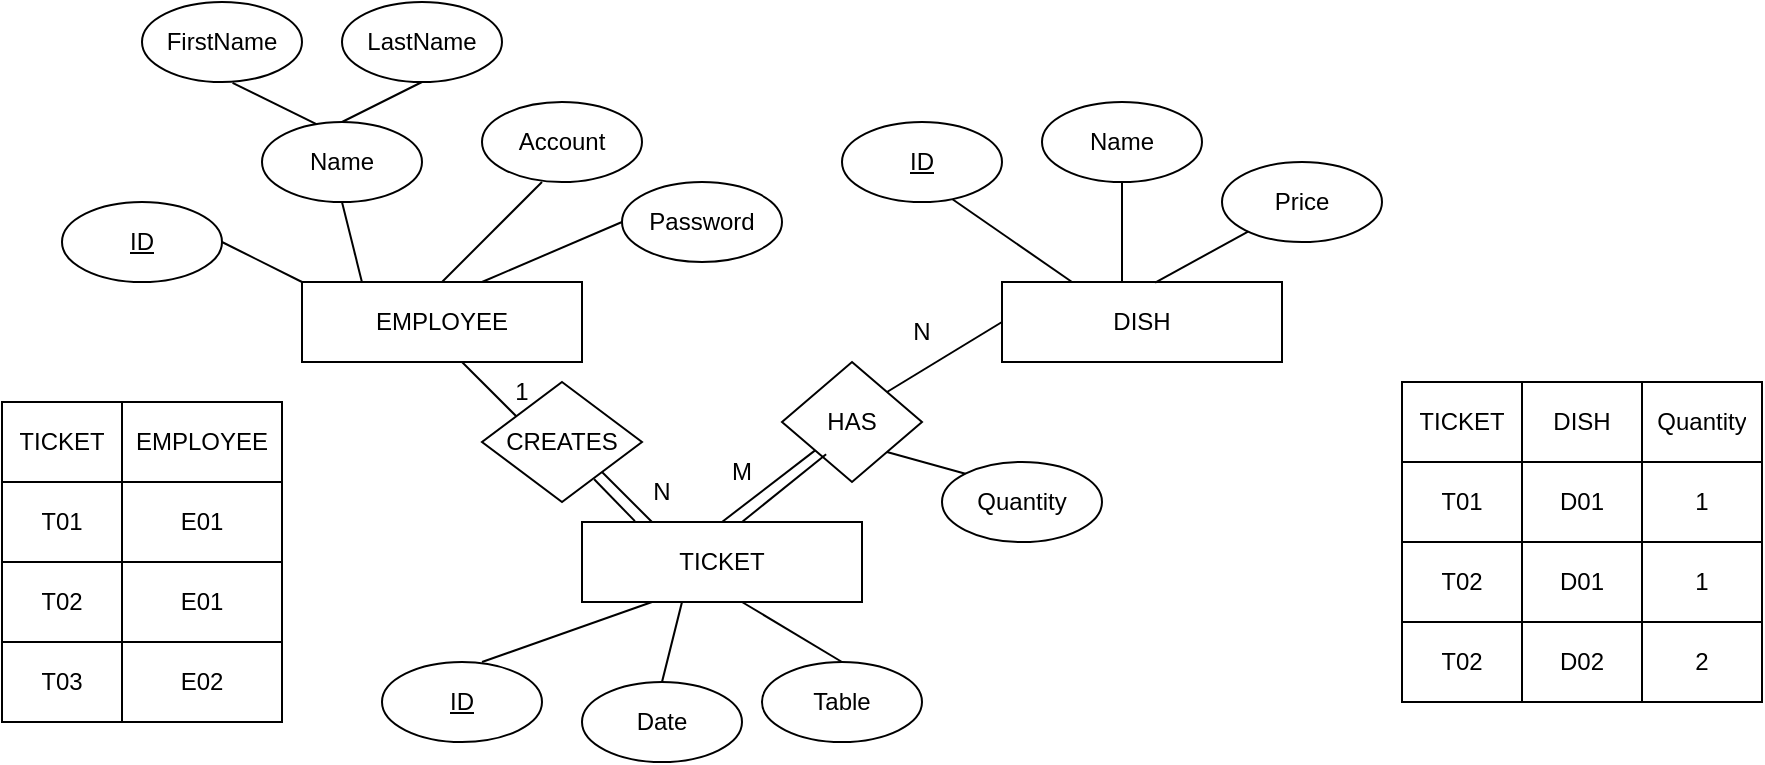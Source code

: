 <mxfile version="26.1.1">
  <diagram name="Page-1" id="6ZWaqXu2fVbRv8CdYbqU">
    <mxGraphModel dx="579" dy="378" grid="1" gridSize="10" guides="1" tooltips="1" connect="1" arrows="1" fold="1" page="1" pageScale="1" pageWidth="850" pageHeight="1100" math="0" shadow="0">
      <root>
        <mxCell id="0" />
        <mxCell id="1" parent="0" />
        <mxCell id="QpntnUD5pI2YXwMqomFo-1" value="EMPLOYEE" style="rounded=0;whiteSpace=wrap;html=1;" parent="1" vertex="1">
          <mxGeometry x="190" y="240" width="140" height="40" as="geometry" />
        </mxCell>
        <mxCell id="QpntnUD5pI2YXwMqomFo-2" value="&lt;u&gt;ID&lt;/u&gt;" style="ellipse;whiteSpace=wrap;html=1;" parent="1" vertex="1">
          <mxGeometry x="70" y="200" width="80" height="40" as="geometry" />
        </mxCell>
        <mxCell id="QpntnUD5pI2YXwMqomFo-3" value="Name" style="ellipse;whiteSpace=wrap;html=1;" parent="1" vertex="1">
          <mxGeometry x="170" y="160" width="80" height="40" as="geometry" />
        </mxCell>
        <mxCell id="QpntnUD5pI2YXwMqomFo-4" value="Account" style="ellipse;whiteSpace=wrap;html=1;" parent="1" vertex="1">
          <mxGeometry x="280" y="150" width="80" height="40" as="geometry" />
        </mxCell>
        <mxCell id="QpntnUD5pI2YXwMqomFo-5" value="Password" style="ellipse;whiteSpace=wrap;html=1;" parent="1" vertex="1">
          <mxGeometry x="350" y="190" width="80" height="40" as="geometry" />
        </mxCell>
        <mxCell id="QpntnUD5pI2YXwMqomFo-6" value="" style="endArrow=none;html=1;rounded=0;entryX=0;entryY=0;entryDx=0;entryDy=0;" parent="1" target="QpntnUD5pI2YXwMqomFo-1" edge="1">
          <mxGeometry width="50" height="50" relative="1" as="geometry">
            <mxPoint x="150" y="220" as="sourcePoint" />
            <mxPoint x="200" y="170" as="targetPoint" />
          </mxGeometry>
        </mxCell>
        <mxCell id="QpntnUD5pI2YXwMqomFo-7" value="" style="endArrow=none;html=1;rounded=0;exitX=0.214;exitY=0;exitDx=0;exitDy=0;exitPerimeter=0;entryX=0.5;entryY=1;entryDx=0;entryDy=0;" parent="1" source="QpntnUD5pI2YXwMqomFo-1" target="QpntnUD5pI2YXwMqomFo-3" edge="1">
          <mxGeometry width="50" height="50" relative="1" as="geometry">
            <mxPoint x="180" y="250" as="sourcePoint" />
            <mxPoint x="230" y="200" as="targetPoint" />
          </mxGeometry>
        </mxCell>
        <mxCell id="QpntnUD5pI2YXwMqomFo-8" value="" style="endArrow=none;html=1;rounded=0;" parent="1" edge="1">
          <mxGeometry width="50" height="50" relative="1" as="geometry">
            <mxPoint x="260" y="240" as="sourcePoint" />
            <mxPoint x="310" y="190" as="targetPoint" />
          </mxGeometry>
        </mxCell>
        <mxCell id="QpntnUD5pI2YXwMqomFo-9" value="" style="endArrow=none;html=1;rounded=0;" parent="1" edge="1">
          <mxGeometry width="50" height="50" relative="1" as="geometry">
            <mxPoint x="280" y="240" as="sourcePoint" />
            <mxPoint x="350" y="210" as="targetPoint" />
          </mxGeometry>
        </mxCell>
        <mxCell id="QpntnUD5pI2YXwMqomFo-11" value="FirstName" style="ellipse;whiteSpace=wrap;html=1;" parent="1" vertex="1">
          <mxGeometry x="110" y="100" width="80" height="40" as="geometry" />
        </mxCell>
        <mxCell id="QpntnUD5pI2YXwMqomFo-12" value="LastName" style="ellipse;whiteSpace=wrap;html=1;" parent="1" vertex="1">
          <mxGeometry x="210" y="100" width="80" height="40" as="geometry" />
        </mxCell>
        <mxCell id="QpntnUD5pI2YXwMqomFo-13" value="" style="endArrow=none;html=1;rounded=0;entryX=0.34;entryY=0.027;entryDx=0;entryDy=0;entryPerimeter=0;exitX=0.566;exitY=1.01;exitDx=0;exitDy=0;exitPerimeter=0;" parent="1" source="QpntnUD5pI2YXwMqomFo-11" target="QpntnUD5pI2YXwMqomFo-3" edge="1">
          <mxGeometry width="50" height="50" relative="1" as="geometry">
            <mxPoint x="150" y="150" as="sourcePoint" />
            <mxPoint x="190" y="170" as="targetPoint" />
          </mxGeometry>
        </mxCell>
        <mxCell id="QpntnUD5pI2YXwMqomFo-14" value="" style="endArrow=none;html=1;rounded=0;entryX=0.5;entryY=1;entryDx=0;entryDy=0;" parent="1" target="QpntnUD5pI2YXwMqomFo-12" edge="1">
          <mxGeometry width="50" height="50" relative="1" as="geometry">
            <mxPoint x="210" y="160" as="sourcePoint" />
            <mxPoint x="260" y="110" as="targetPoint" />
          </mxGeometry>
        </mxCell>
        <mxCell id="QpntnUD5pI2YXwMqomFo-15" value="DISH" style="rounded=0;whiteSpace=wrap;html=1;" parent="1" vertex="1">
          <mxGeometry x="540" y="240" width="140" height="40" as="geometry" />
        </mxCell>
        <mxCell id="QpntnUD5pI2YXwMqomFo-16" value="" style="endArrow=none;html=1;rounded=0;exitX=0.25;exitY=0;exitDx=0;exitDy=0;" parent="1" source="QpntnUD5pI2YXwMqomFo-15" edge="1">
          <mxGeometry width="50" height="50" relative="1" as="geometry">
            <mxPoint x="550" y="245" as="sourcePoint" />
            <mxPoint x="510" y="195" as="targetPoint" />
          </mxGeometry>
        </mxCell>
        <mxCell id="QpntnUD5pI2YXwMqomFo-17" value="Name" style="ellipse;whiteSpace=wrap;html=1;" parent="1" vertex="1">
          <mxGeometry x="560" y="150" width="80" height="40" as="geometry" />
        </mxCell>
        <mxCell id="QpntnUD5pI2YXwMqomFo-19" value="&lt;u&gt;ID&lt;/u&gt;" style="ellipse;whiteSpace=wrap;html=1;" parent="1" vertex="1">
          <mxGeometry x="460" y="160" width="80" height="40" as="geometry" />
        </mxCell>
        <mxCell id="QpntnUD5pI2YXwMqomFo-20" value="Price" style="ellipse;whiteSpace=wrap;html=1;" parent="1" vertex="1">
          <mxGeometry x="650" y="180" width="80" height="40" as="geometry" />
        </mxCell>
        <mxCell id="QpntnUD5pI2YXwMqomFo-26" value="" style="endArrow=none;html=1;rounded=0;exitX=0.547;exitY=0.008;exitDx=0;exitDy=0;exitPerimeter=0;" parent="1" source="QpntnUD5pI2YXwMqomFo-15" target="QpntnUD5pI2YXwMqomFo-20" edge="1">
          <mxGeometry width="50" height="50" relative="1" as="geometry">
            <mxPoint x="480" y="350" as="sourcePoint" />
            <mxPoint x="530" y="300" as="targetPoint" />
          </mxGeometry>
        </mxCell>
        <mxCell id="QpntnUD5pI2YXwMqomFo-27" value="" style="endArrow=none;html=1;rounded=0;exitX=0.5;exitY=1;exitDx=0;exitDy=0;" parent="1" source="QpntnUD5pI2YXwMqomFo-17" edge="1">
          <mxGeometry width="50" height="50" relative="1" as="geometry">
            <mxPoint x="360" y="350" as="sourcePoint" />
            <mxPoint x="600" y="240" as="targetPoint" />
          </mxGeometry>
        </mxCell>
        <mxCell id="Iayufhaot9XWMpGRf-z1-1" value="TICKET" style="rounded=0;whiteSpace=wrap;html=1;" parent="1" vertex="1">
          <mxGeometry x="330" y="360" width="140" height="40" as="geometry" />
        </mxCell>
        <mxCell id="Iayufhaot9XWMpGRf-z1-2" value="&lt;u&gt;ID&lt;/u&gt;" style="ellipse;whiteSpace=wrap;html=1;" parent="1" vertex="1">
          <mxGeometry x="230" y="430" width="80" height="40" as="geometry" />
        </mxCell>
        <mxCell id="Iayufhaot9XWMpGRf-z1-3" value="Date" style="ellipse;whiteSpace=wrap;html=1;" parent="1" vertex="1">
          <mxGeometry x="330" y="440" width="80" height="40" as="geometry" />
        </mxCell>
        <mxCell id="Iayufhaot9XWMpGRf-z1-4" value="Table" style="ellipse;whiteSpace=wrap;html=1;" parent="1" vertex="1">
          <mxGeometry x="420" y="430" width="80" height="40" as="geometry" />
        </mxCell>
        <mxCell id="yblOP6OBFSdtK_iXQyAF-1" value="" style="endArrow=none;html=1;rounded=0;entryX=0.25;entryY=1;entryDx=0;entryDy=0;" edge="1" parent="1" target="Iayufhaot9XWMpGRf-z1-1">
          <mxGeometry width="50" height="50" relative="1" as="geometry">
            <mxPoint x="280" y="430" as="sourcePoint" />
            <mxPoint x="330" y="380" as="targetPoint" />
          </mxGeometry>
        </mxCell>
        <mxCell id="yblOP6OBFSdtK_iXQyAF-3" value="Quantity" style="ellipse;whiteSpace=wrap;html=1;" vertex="1" parent="1">
          <mxGeometry x="510" y="330" width="80" height="40" as="geometry" />
        </mxCell>
        <mxCell id="yblOP6OBFSdtK_iXQyAF-4" value="" style="endArrow=none;html=1;rounded=0;exitX=0.5;exitY=0;exitDx=0;exitDy=0;" edge="1" parent="1" source="Iayufhaot9XWMpGRf-z1-3">
          <mxGeometry width="50" height="50" relative="1" as="geometry">
            <mxPoint x="330" y="450" as="sourcePoint" />
            <mxPoint x="380" y="400" as="targetPoint" />
          </mxGeometry>
        </mxCell>
        <mxCell id="yblOP6OBFSdtK_iXQyAF-5" value="" style="endArrow=none;html=1;rounded=0;exitX=0.5;exitY=0;exitDx=0;exitDy=0;" edge="1" parent="1" source="Iayufhaot9XWMpGRf-z1-4">
          <mxGeometry width="50" height="50" relative="1" as="geometry">
            <mxPoint x="360" y="450" as="sourcePoint" />
            <mxPoint x="410" y="400" as="targetPoint" />
          </mxGeometry>
        </mxCell>
        <mxCell id="yblOP6OBFSdtK_iXQyAF-6" value="" style="endArrow=none;html=1;rounded=0;exitX=0.5;exitY=0;exitDx=0;exitDy=0;" edge="1" parent="1" source="Iayufhaot9XWMpGRf-z1-1" target="yblOP6OBFSdtK_iXQyAF-7">
          <mxGeometry width="50" height="50" relative="1" as="geometry">
            <mxPoint x="420" y="340" as="sourcePoint" />
            <mxPoint x="470" y="290" as="targetPoint" />
          </mxGeometry>
        </mxCell>
        <mxCell id="yblOP6OBFSdtK_iXQyAF-7" value="HAS" style="rhombus;whiteSpace=wrap;html=1;" vertex="1" parent="1">
          <mxGeometry x="430" y="280" width="70" height="60" as="geometry" />
        </mxCell>
        <mxCell id="yblOP6OBFSdtK_iXQyAF-8" value="" style="endArrow=none;html=1;rounded=0;entryX=0;entryY=0.5;entryDx=0;entryDy=0;exitX=1;exitY=0;exitDx=0;exitDy=0;" edge="1" parent="1" source="yblOP6OBFSdtK_iXQyAF-7" target="QpntnUD5pI2YXwMqomFo-15">
          <mxGeometry width="50" height="50" relative="1" as="geometry">
            <mxPoint x="480" y="285" as="sourcePoint" />
            <mxPoint x="530" y="235" as="targetPoint" />
          </mxGeometry>
        </mxCell>
        <mxCell id="yblOP6OBFSdtK_iXQyAF-9" value="" style="shape=table;startSize=0;container=1;collapsible=0;childLayout=tableLayout;" vertex="1" parent="1">
          <mxGeometry x="740" y="290" width="180" height="160" as="geometry" />
        </mxCell>
        <mxCell id="yblOP6OBFSdtK_iXQyAF-10" value="" style="shape=tableRow;horizontal=0;startSize=0;swimlaneHead=0;swimlaneBody=0;strokeColor=inherit;top=0;left=0;bottom=0;right=0;collapsible=0;dropTarget=0;fillColor=none;points=[[0,0.5],[1,0.5]];portConstraint=eastwest;" vertex="1" parent="yblOP6OBFSdtK_iXQyAF-9">
          <mxGeometry width="180" height="40" as="geometry" />
        </mxCell>
        <mxCell id="yblOP6OBFSdtK_iXQyAF-11" value="TICKET" style="shape=partialRectangle;html=1;whiteSpace=wrap;connectable=0;strokeColor=inherit;overflow=hidden;fillColor=none;top=0;left=0;bottom=0;right=0;pointerEvents=1;" vertex="1" parent="yblOP6OBFSdtK_iXQyAF-10">
          <mxGeometry width="60" height="40" as="geometry">
            <mxRectangle width="60" height="40" as="alternateBounds" />
          </mxGeometry>
        </mxCell>
        <mxCell id="yblOP6OBFSdtK_iXQyAF-12" value="DISH" style="shape=partialRectangle;html=1;whiteSpace=wrap;connectable=0;strokeColor=inherit;overflow=hidden;fillColor=none;top=0;left=0;bottom=0;right=0;pointerEvents=1;" vertex="1" parent="yblOP6OBFSdtK_iXQyAF-10">
          <mxGeometry x="60" width="60" height="40" as="geometry">
            <mxRectangle width="60" height="40" as="alternateBounds" />
          </mxGeometry>
        </mxCell>
        <mxCell id="yblOP6OBFSdtK_iXQyAF-26" value="Quantity" style="shape=partialRectangle;html=1;whiteSpace=wrap;connectable=0;strokeColor=inherit;overflow=hidden;fillColor=none;top=0;left=0;bottom=0;right=0;pointerEvents=1;" vertex="1" parent="yblOP6OBFSdtK_iXQyAF-10">
          <mxGeometry x="120" width="60" height="40" as="geometry">
            <mxRectangle width="60" height="40" as="alternateBounds" />
          </mxGeometry>
        </mxCell>
        <mxCell id="yblOP6OBFSdtK_iXQyAF-13" value="" style="shape=tableRow;horizontal=0;startSize=0;swimlaneHead=0;swimlaneBody=0;strokeColor=inherit;top=0;left=0;bottom=0;right=0;collapsible=0;dropTarget=0;fillColor=none;points=[[0,0.5],[1,0.5]];portConstraint=eastwest;" vertex="1" parent="yblOP6OBFSdtK_iXQyAF-9">
          <mxGeometry y="40" width="180" height="40" as="geometry" />
        </mxCell>
        <mxCell id="yblOP6OBFSdtK_iXQyAF-14" value="T01" style="shape=partialRectangle;html=1;whiteSpace=wrap;connectable=0;strokeColor=inherit;overflow=hidden;fillColor=none;top=0;left=0;bottom=0;right=0;pointerEvents=1;" vertex="1" parent="yblOP6OBFSdtK_iXQyAF-13">
          <mxGeometry width="60" height="40" as="geometry">
            <mxRectangle width="60" height="40" as="alternateBounds" />
          </mxGeometry>
        </mxCell>
        <mxCell id="yblOP6OBFSdtK_iXQyAF-15" value="D01" style="shape=partialRectangle;html=1;whiteSpace=wrap;connectable=0;strokeColor=inherit;overflow=hidden;fillColor=none;top=0;left=0;bottom=0;right=0;pointerEvents=1;" vertex="1" parent="yblOP6OBFSdtK_iXQyAF-13">
          <mxGeometry x="60" width="60" height="40" as="geometry">
            <mxRectangle width="60" height="40" as="alternateBounds" />
          </mxGeometry>
        </mxCell>
        <mxCell id="yblOP6OBFSdtK_iXQyAF-27" value="1" style="shape=partialRectangle;html=1;whiteSpace=wrap;connectable=0;strokeColor=inherit;overflow=hidden;fillColor=none;top=0;left=0;bottom=0;right=0;pointerEvents=1;" vertex="1" parent="yblOP6OBFSdtK_iXQyAF-13">
          <mxGeometry x="120" width="60" height="40" as="geometry">
            <mxRectangle width="60" height="40" as="alternateBounds" />
          </mxGeometry>
        </mxCell>
        <mxCell id="yblOP6OBFSdtK_iXQyAF-19" style="shape=tableRow;horizontal=0;startSize=0;swimlaneHead=0;swimlaneBody=0;strokeColor=inherit;top=0;left=0;bottom=0;right=0;collapsible=0;dropTarget=0;fillColor=none;points=[[0,0.5],[1,0.5]];portConstraint=eastwest;" vertex="1" parent="yblOP6OBFSdtK_iXQyAF-9">
          <mxGeometry y="80" width="180" height="40" as="geometry" />
        </mxCell>
        <mxCell id="yblOP6OBFSdtK_iXQyAF-20" value="T02" style="shape=partialRectangle;html=1;whiteSpace=wrap;connectable=0;strokeColor=inherit;overflow=hidden;fillColor=none;top=0;left=0;bottom=0;right=0;pointerEvents=1;" vertex="1" parent="yblOP6OBFSdtK_iXQyAF-19">
          <mxGeometry width="60" height="40" as="geometry">
            <mxRectangle width="60" height="40" as="alternateBounds" />
          </mxGeometry>
        </mxCell>
        <mxCell id="yblOP6OBFSdtK_iXQyAF-21" value="D01" style="shape=partialRectangle;html=1;whiteSpace=wrap;connectable=0;strokeColor=inherit;overflow=hidden;fillColor=none;top=0;left=0;bottom=0;right=0;pointerEvents=1;" vertex="1" parent="yblOP6OBFSdtK_iXQyAF-19">
          <mxGeometry x="60" width="60" height="40" as="geometry">
            <mxRectangle width="60" height="40" as="alternateBounds" />
          </mxGeometry>
        </mxCell>
        <mxCell id="yblOP6OBFSdtK_iXQyAF-28" value="1" style="shape=partialRectangle;html=1;whiteSpace=wrap;connectable=0;strokeColor=inherit;overflow=hidden;fillColor=none;top=0;left=0;bottom=0;right=0;pointerEvents=1;" vertex="1" parent="yblOP6OBFSdtK_iXQyAF-19">
          <mxGeometry x="120" width="60" height="40" as="geometry">
            <mxRectangle width="60" height="40" as="alternateBounds" />
          </mxGeometry>
        </mxCell>
        <mxCell id="yblOP6OBFSdtK_iXQyAF-22" style="shape=tableRow;horizontal=0;startSize=0;swimlaneHead=0;swimlaneBody=0;strokeColor=inherit;top=0;left=0;bottom=0;right=0;collapsible=0;dropTarget=0;fillColor=none;points=[[0,0.5],[1,0.5]];portConstraint=eastwest;" vertex="1" parent="yblOP6OBFSdtK_iXQyAF-9">
          <mxGeometry y="120" width="180" height="40" as="geometry" />
        </mxCell>
        <mxCell id="yblOP6OBFSdtK_iXQyAF-23" value="T02" style="shape=partialRectangle;html=1;whiteSpace=wrap;connectable=0;strokeColor=inherit;overflow=hidden;fillColor=none;top=0;left=0;bottom=0;right=0;pointerEvents=1;" vertex="1" parent="yblOP6OBFSdtK_iXQyAF-22">
          <mxGeometry width="60" height="40" as="geometry">
            <mxRectangle width="60" height="40" as="alternateBounds" />
          </mxGeometry>
        </mxCell>
        <mxCell id="yblOP6OBFSdtK_iXQyAF-24" value="D02" style="shape=partialRectangle;html=1;whiteSpace=wrap;connectable=0;strokeColor=inherit;overflow=hidden;fillColor=none;top=0;left=0;bottom=0;right=0;pointerEvents=1;" vertex="1" parent="yblOP6OBFSdtK_iXQyAF-22">
          <mxGeometry x="60" width="60" height="40" as="geometry">
            <mxRectangle width="60" height="40" as="alternateBounds" />
          </mxGeometry>
        </mxCell>
        <mxCell id="yblOP6OBFSdtK_iXQyAF-29" value="2" style="shape=partialRectangle;html=1;whiteSpace=wrap;connectable=0;strokeColor=inherit;overflow=hidden;fillColor=none;top=0;left=0;bottom=0;right=0;pointerEvents=1;" vertex="1" parent="yblOP6OBFSdtK_iXQyAF-22">
          <mxGeometry x="120" width="60" height="40" as="geometry">
            <mxRectangle width="60" height="40" as="alternateBounds" />
          </mxGeometry>
        </mxCell>
        <mxCell id="yblOP6OBFSdtK_iXQyAF-25" value="" style="endArrow=none;html=1;rounded=0;exitX=1;exitY=1;exitDx=0;exitDy=0;entryX=0;entryY=0;entryDx=0;entryDy=0;" edge="1" parent="1" source="yblOP6OBFSdtK_iXQyAF-7" target="yblOP6OBFSdtK_iXQyAF-3">
          <mxGeometry width="50" height="50" relative="1" as="geometry">
            <mxPoint x="480" y="330" as="sourcePoint" />
            <mxPoint x="530" y="360" as="targetPoint" />
          </mxGeometry>
        </mxCell>
        <mxCell id="yblOP6OBFSdtK_iXQyAF-30" value="" style="endArrow=none;html=1;rounded=0;" edge="1" parent="1">
          <mxGeometry width="50" height="50" relative="1" as="geometry">
            <mxPoint x="270" y="280" as="sourcePoint" />
            <mxPoint x="300" y="310" as="targetPoint" />
          </mxGeometry>
        </mxCell>
        <mxCell id="yblOP6OBFSdtK_iXQyAF-31" value="CREATES" style="rhombus;whiteSpace=wrap;html=1;" vertex="1" parent="1">
          <mxGeometry x="280" y="290" width="80" height="60" as="geometry" />
        </mxCell>
        <mxCell id="yblOP6OBFSdtK_iXQyAF-32" value="" style="endArrow=none;html=1;rounded=0;entryX=0.25;entryY=0;entryDx=0;entryDy=0;" edge="1" parent="1" target="Iayufhaot9XWMpGRf-z1-1">
          <mxGeometry width="50" height="50" relative="1" as="geometry">
            <mxPoint x="340" y="335" as="sourcePoint" />
            <mxPoint x="390" y="285" as="targetPoint" />
          </mxGeometry>
        </mxCell>
        <mxCell id="yblOP6OBFSdtK_iXQyAF-33" value="" style="shape=table;startSize=0;container=1;collapsible=0;childLayout=tableLayout;" vertex="1" parent="1">
          <mxGeometry x="40" y="300" width="140" height="160" as="geometry" />
        </mxCell>
        <mxCell id="yblOP6OBFSdtK_iXQyAF-34" value="" style="shape=tableRow;horizontal=0;startSize=0;swimlaneHead=0;swimlaneBody=0;strokeColor=inherit;top=0;left=0;bottom=0;right=0;collapsible=0;dropTarget=0;fillColor=none;points=[[0,0.5],[1,0.5]];portConstraint=eastwest;" vertex="1" parent="yblOP6OBFSdtK_iXQyAF-33">
          <mxGeometry width="140" height="40" as="geometry" />
        </mxCell>
        <mxCell id="yblOP6OBFSdtK_iXQyAF-35" value="TICKET" style="shape=partialRectangle;html=1;whiteSpace=wrap;connectable=0;strokeColor=inherit;overflow=hidden;fillColor=none;top=0;left=0;bottom=0;right=0;pointerEvents=1;" vertex="1" parent="yblOP6OBFSdtK_iXQyAF-34">
          <mxGeometry width="60" height="40" as="geometry">
            <mxRectangle width="60" height="40" as="alternateBounds" />
          </mxGeometry>
        </mxCell>
        <mxCell id="yblOP6OBFSdtK_iXQyAF-36" value="EMPLOYEE" style="shape=partialRectangle;html=1;whiteSpace=wrap;connectable=0;strokeColor=inherit;overflow=hidden;fillColor=none;top=0;left=0;bottom=0;right=0;pointerEvents=1;" vertex="1" parent="yblOP6OBFSdtK_iXQyAF-34">
          <mxGeometry x="60" width="80" height="40" as="geometry">
            <mxRectangle width="80" height="40" as="alternateBounds" />
          </mxGeometry>
        </mxCell>
        <mxCell id="yblOP6OBFSdtK_iXQyAF-38" value="" style="shape=tableRow;horizontal=0;startSize=0;swimlaneHead=0;swimlaneBody=0;strokeColor=inherit;top=0;left=0;bottom=0;right=0;collapsible=0;dropTarget=0;fillColor=none;points=[[0,0.5],[1,0.5]];portConstraint=eastwest;" vertex="1" parent="yblOP6OBFSdtK_iXQyAF-33">
          <mxGeometry y="40" width="140" height="40" as="geometry" />
        </mxCell>
        <mxCell id="yblOP6OBFSdtK_iXQyAF-39" value="T01" style="shape=partialRectangle;html=1;whiteSpace=wrap;connectable=0;strokeColor=inherit;overflow=hidden;fillColor=none;top=0;left=0;bottom=0;right=0;pointerEvents=1;" vertex="1" parent="yblOP6OBFSdtK_iXQyAF-38">
          <mxGeometry width="60" height="40" as="geometry">
            <mxRectangle width="60" height="40" as="alternateBounds" />
          </mxGeometry>
        </mxCell>
        <mxCell id="yblOP6OBFSdtK_iXQyAF-40" value="E01" style="shape=partialRectangle;html=1;whiteSpace=wrap;connectable=0;strokeColor=inherit;overflow=hidden;fillColor=none;top=0;left=0;bottom=0;right=0;pointerEvents=1;" vertex="1" parent="yblOP6OBFSdtK_iXQyAF-38">
          <mxGeometry x="60" width="80" height="40" as="geometry">
            <mxRectangle width="80" height="40" as="alternateBounds" />
          </mxGeometry>
        </mxCell>
        <mxCell id="yblOP6OBFSdtK_iXQyAF-42" style="shape=tableRow;horizontal=0;startSize=0;swimlaneHead=0;swimlaneBody=0;strokeColor=inherit;top=0;left=0;bottom=0;right=0;collapsible=0;dropTarget=0;fillColor=none;points=[[0,0.5],[1,0.5]];portConstraint=eastwest;" vertex="1" parent="yblOP6OBFSdtK_iXQyAF-33">
          <mxGeometry y="80" width="140" height="40" as="geometry" />
        </mxCell>
        <mxCell id="yblOP6OBFSdtK_iXQyAF-43" value="T02" style="shape=partialRectangle;html=1;whiteSpace=wrap;connectable=0;strokeColor=inherit;overflow=hidden;fillColor=none;top=0;left=0;bottom=0;right=0;pointerEvents=1;" vertex="1" parent="yblOP6OBFSdtK_iXQyAF-42">
          <mxGeometry width="60" height="40" as="geometry">
            <mxRectangle width="60" height="40" as="alternateBounds" />
          </mxGeometry>
        </mxCell>
        <mxCell id="yblOP6OBFSdtK_iXQyAF-44" value="E01" style="shape=partialRectangle;html=1;whiteSpace=wrap;connectable=0;strokeColor=inherit;overflow=hidden;fillColor=none;top=0;left=0;bottom=0;right=0;pointerEvents=1;" vertex="1" parent="yblOP6OBFSdtK_iXQyAF-42">
          <mxGeometry x="60" width="80" height="40" as="geometry">
            <mxRectangle width="80" height="40" as="alternateBounds" />
          </mxGeometry>
        </mxCell>
        <mxCell id="yblOP6OBFSdtK_iXQyAF-46" style="shape=tableRow;horizontal=0;startSize=0;swimlaneHead=0;swimlaneBody=0;strokeColor=inherit;top=0;left=0;bottom=0;right=0;collapsible=0;dropTarget=0;fillColor=none;points=[[0,0.5],[1,0.5]];portConstraint=eastwest;" vertex="1" parent="yblOP6OBFSdtK_iXQyAF-33">
          <mxGeometry y="120" width="140" height="40" as="geometry" />
        </mxCell>
        <mxCell id="yblOP6OBFSdtK_iXQyAF-47" value="T03" style="shape=partialRectangle;html=1;whiteSpace=wrap;connectable=0;strokeColor=inherit;overflow=hidden;fillColor=none;top=0;left=0;bottom=0;right=0;pointerEvents=1;" vertex="1" parent="yblOP6OBFSdtK_iXQyAF-46">
          <mxGeometry width="60" height="40" as="geometry">
            <mxRectangle width="60" height="40" as="alternateBounds" />
          </mxGeometry>
        </mxCell>
        <mxCell id="yblOP6OBFSdtK_iXQyAF-48" value="E02" style="shape=partialRectangle;html=1;whiteSpace=wrap;connectable=0;strokeColor=inherit;overflow=hidden;fillColor=none;top=0;left=0;bottom=0;right=0;pointerEvents=1;" vertex="1" parent="yblOP6OBFSdtK_iXQyAF-46">
          <mxGeometry x="60" width="80" height="40" as="geometry">
            <mxRectangle width="80" height="40" as="alternateBounds" />
          </mxGeometry>
        </mxCell>
        <mxCell id="yblOP6OBFSdtK_iXQyAF-50" value="M" style="text;html=1;align=center;verticalAlign=middle;whiteSpace=wrap;rounded=0;" vertex="1" parent="1">
          <mxGeometry x="380" y="320" width="60" height="30" as="geometry" />
        </mxCell>
        <mxCell id="yblOP6OBFSdtK_iXQyAF-52" value="N" style="text;html=1;align=center;verticalAlign=middle;whiteSpace=wrap;rounded=0;" vertex="1" parent="1">
          <mxGeometry x="470" y="250" width="60" height="30" as="geometry" />
        </mxCell>
        <mxCell id="yblOP6OBFSdtK_iXQyAF-53" value="" style="endArrow=none;html=1;rounded=0;entryX=0.315;entryY=0.769;entryDx=0;entryDy=0;entryPerimeter=0;" edge="1" parent="1" target="yblOP6OBFSdtK_iXQyAF-7">
          <mxGeometry width="50" height="50" relative="1" as="geometry">
            <mxPoint x="410" y="360" as="sourcePoint" />
            <mxPoint x="460" y="310" as="targetPoint" />
          </mxGeometry>
        </mxCell>
        <mxCell id="yblOP6OBFSdtK_iXQyAF-54" value="" style="endArrow=none;html=1;rounded=0;exitX=0.189;exitY=-0.011;exitDx=0;exitDy=0;exitPerimeter=0;entryX=0.701;entryY=0.811;entryDx=0;entryDy=0;entryPerimeter=0;" edge="1" parent="1" source="Iayufhaot9XWMpGRf-z1-1" target="yblOP6OBFSdtK_iXQyAF-31">
          <mxGeometry width="50" height="50" relative="1" as="geometry">
            <mxPoint x="280" y="390" as="sourcePoint" />
            <mxPoint x="330" y="340" as="targetPoint" />
          </mxGeometry>
        </mxCell>
        <mxCell id="yblOP6OBFSdtK_iXQyAF-55" value="N" style="text;html=1;align=center;verticalAlign=middle;whiteSpace=wrap;rounded=0;" vertex="1" parent="1">
          <mxGeometry x="340" y="330" width="60" height="30" as="geometry" />
        </mxCell>
        <mxCell id="yblOP6OBFSdtK_iXQyAF-57" value="1" style="text;html=1;align=center;verticalAlign=middle;whiteSpace=wrap;rounded=0;" vertex="1" parent="1">
          <mxGeometry x="270" y="280" width="60" height="30" as="geometry" />
        </mxCell>
      </root>
    </mxGraphModel>
  </diagram>
</mxfile>
